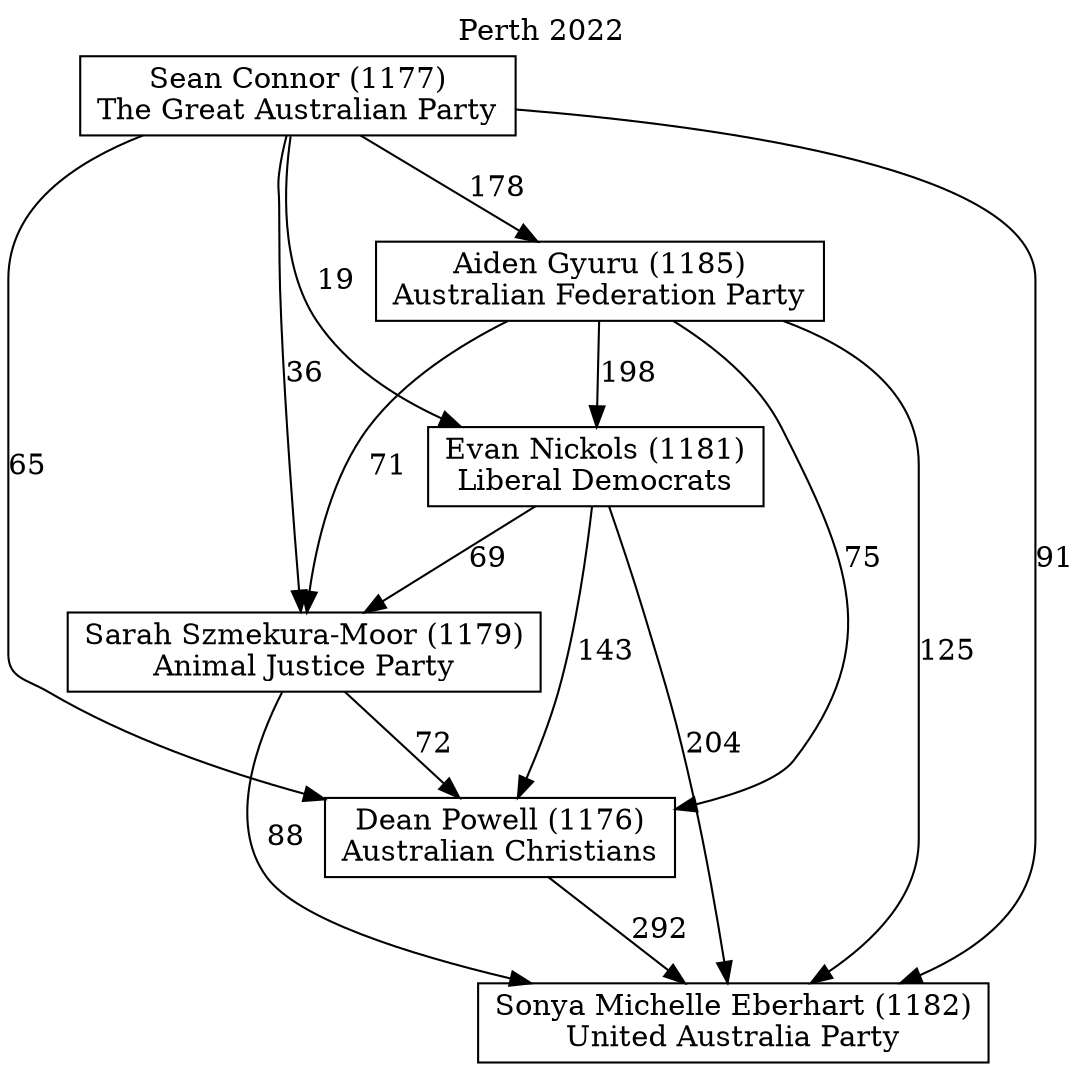 // House preference flow
digraph "Sonya Michelle Eberhart (1182)_Perth_2022" {
	graph [label="Perth 2022" labelloc=t mclimit=10]
	node [shape=box]
	"Dean Powell (1176)" [label="Dean Powell (1176)
Australian Christians"]
	"Aiden Gyuru (1185)" [label="Aiden Gyuru (1185)
Australian Federation Party"]
	"Evan Nickols (1181)" [label="Evan Nickols (1181)
Liberal Democrats"]
	"Sarah Szmekura-Moor (1179)" [label="Sarah Szmekura-Moor (1179)
Animal Justice Party"]
	"Sean Connor (1177)" [label="Sean Connor (1177)
The Great Australian Party"]
	"Sonya Michelle Eberhart (1182)" [label="Sonya Michelle Eberhart (1182)
United Australia Party"]
	"Evan Nickols (1181)" -> "Dean Powell (1176)" [label=143]
	"Sarah Szmekura-Moor (1179)" -> "Dean Powell (1176)" [label=72]
	"Aiden Gyuru (1185)" -> "Dean Powell (1176)" [label=75]
	"Evan Nickols (1181)" -> "Sonya Michelle Eberhart (1182)" [label=204]
	"Dean Powell (1176)" -> "Sonya Michelle Eberhart (1182)" [label=292]
	"Aiden Gyuru (1185)" -> "Sonya Michelle Eberhart (1182)" [label=125]
	"Evan Nickols (1181)" -> "Sarah Szmekura-Moor (1179)" [label=69]
	"Sean Connor (1177)" -> "Sonya Michelle Eberhart (1182)" [label=91]
	"Sean Connor (1177)" -> "Aiden Gyuru (1185)" [label=178]
	"Sean Connor (1177)" -> "Evan Nickols (1181)" [label=19]
	"Aiden Gyuru (1185)" -> "Evan Nickols (1181)" [label=198]
	"Aiden Gyuru (1185)" -> "Sarah Szmekura-Moor (1179)" [label=71]
	"Sean Connor (1177)" -> "Dean Powell (1176)" [label=65]
	"Sarah Szmekura-Moor (1179)" -> "Sonya Michelle Eberhart (1182)" [label=88]
	"Sean Connor (1177)" -> "Sarah Szmekura-Moor (1179)" [label=36]
}
